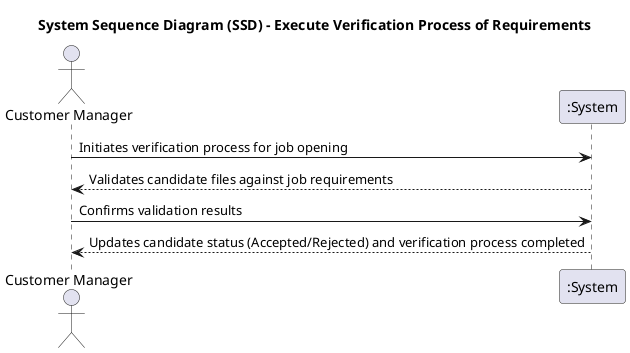 @startuml

title System Sequence Diagram (SSD) - Execute Verification Process of Requirements

actor "Customer Manager" as CM
participant ":System" as S

CM -> S : Initiates verification process for job opening
S --> CM : Validates candidate files against job requirements
CM -> S : Confirms validation results
S --> CM : Updates candidate status (Accepted/Rejected) and verification process completed

@enduml
